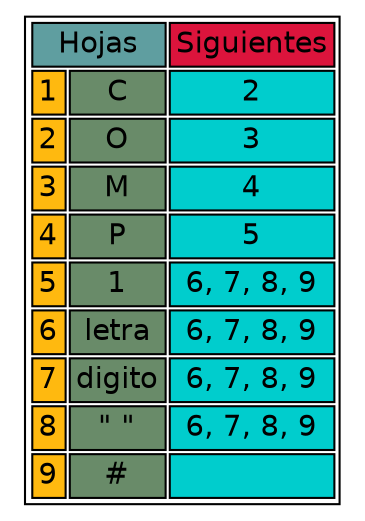 digraph {
  node [ shape=none fontname=Helvetica ]
 n1 [ label = <
<table>
<tr><td colspan="2" bgcolor="cadetblue">Hojas</td><td colspan="1" bgcolor="crimson">Siguientes</td></tr>
<tr><td bgcolor="darkgoldenrod1">1</td><td bgcolor="darkseagreen4">C</td><td bgcolor="cyan3">2</td></tr><tr><td bgcolor="darkgoldenrod1">2</td><td bgcolor="darkseagreen4">O</td><td bgcolor="cyan3">3</td></tr><tr><td bgcolor="darkgoldenrod1">3</td><td bgcolor="darkseagreen4">M</td><td bgcolor="cyan3">4</td></tr><tr><td bgcolor="darkgoldenrod1">4</td><td bgcolor="darkseagreen4">P</td><td bgcolor="cyan3">5</td></tr><tr><td bgcolor="darkgoldenrod1">5</td><td bgcolor="darkseagreen4">1</td><td bgcolor="cyan3">6, 7, 8, 9</td></tr><tr><td bgcolor="darkgoldenrod1">6</td><td bgcolor="darkseagreen4">letra</td><td bgcolor="cyan3">6, 7, 8, 9</td></tr><tr><td bgcolor="darkgoldenrod1">7</td><td bgcolor="darkseagreen4">digito</td><td bgcolor="cyan3">6, 7, 8, 9</td></tr><tr><td bgcolor="darkgoldenrod1">8</td><td bgcolor="darkseagreen4">" "</td><td bgcolor="cyan3">6, 7, 8, 9</td></tr><tr><td bgcolor="darkgoldenrod1">9</td><td bgcolor="darkseagreen4">#</td><td bgcolor="cyan3"></td></tr> </table>>]
}
